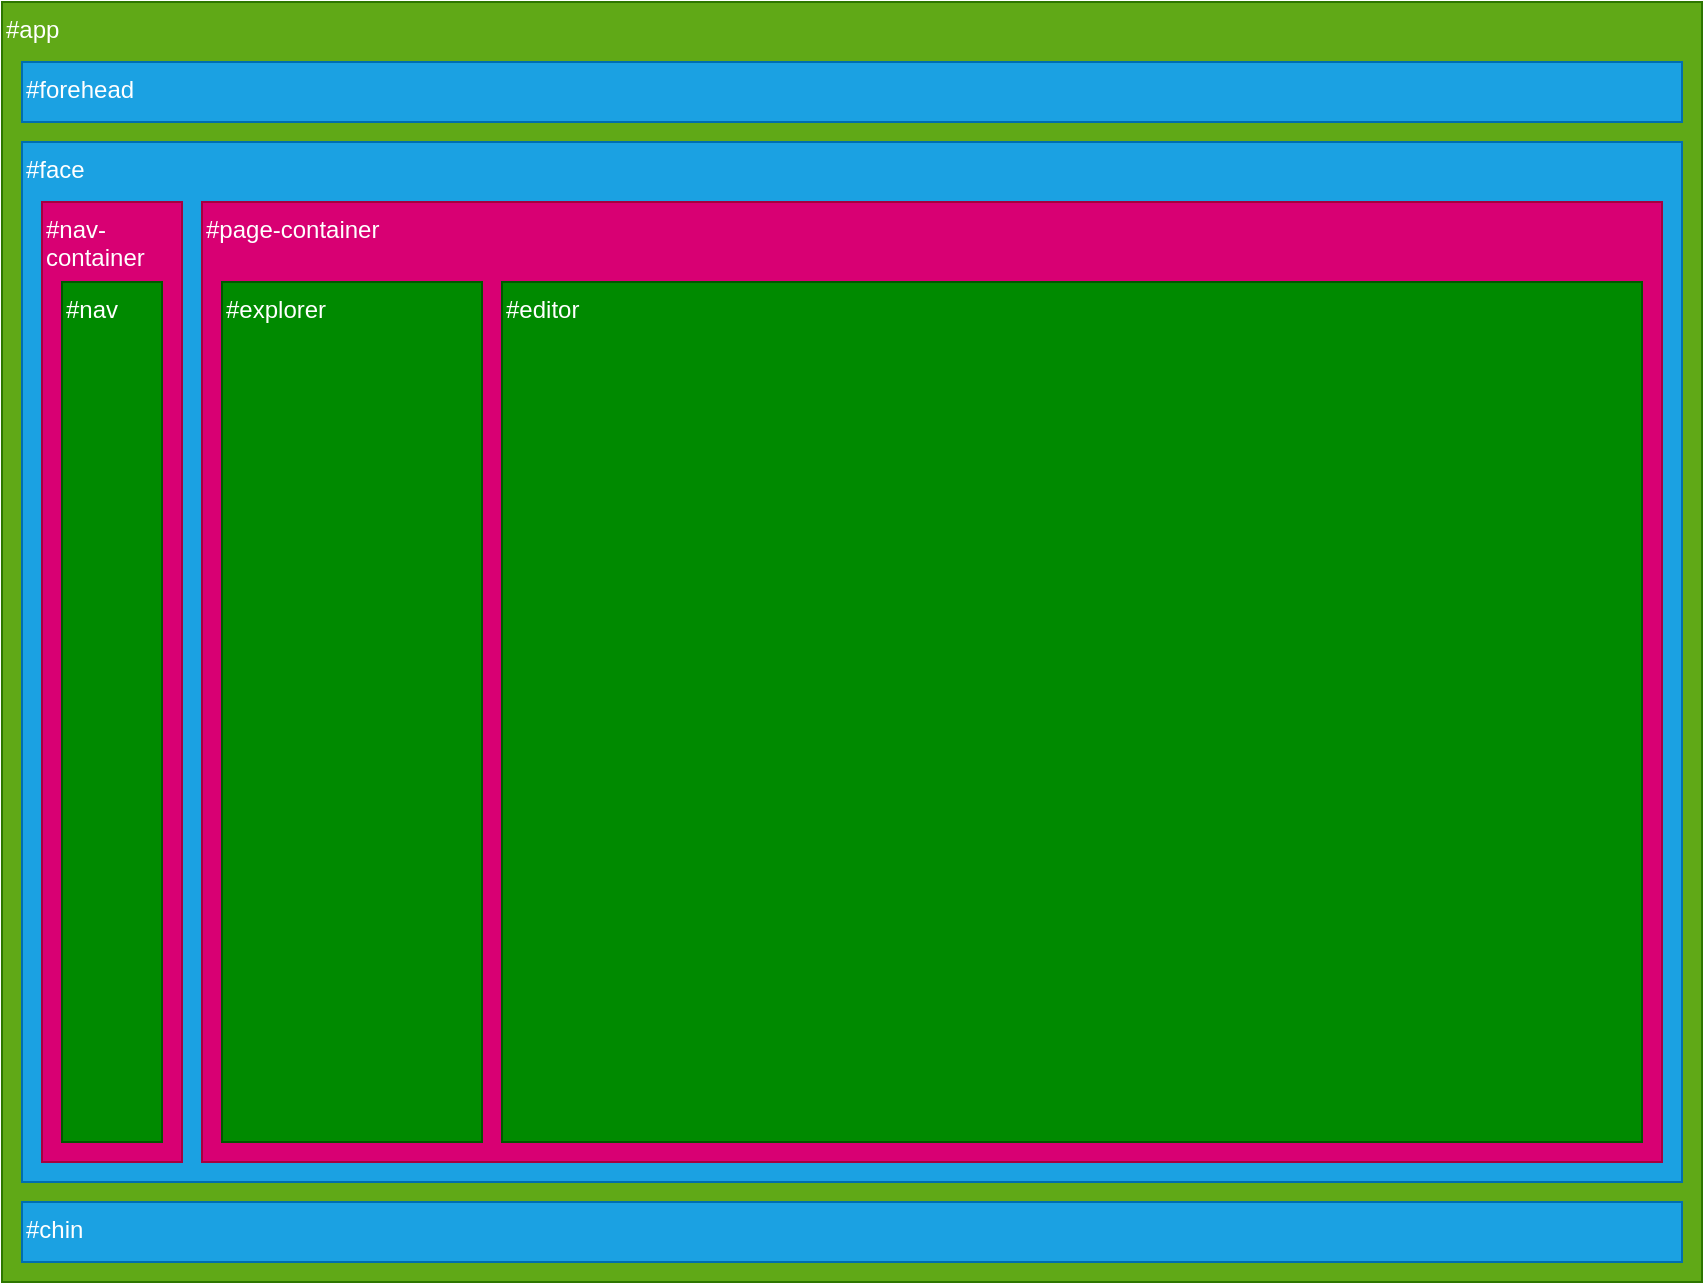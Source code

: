 <mxfile>
    <diagram id="CaRUOb8uimrEYN5OTZUg" name="Page-1">
        <mxGraphModel dx="1080" dy="790" grid="1" gridSize="10" guides="1" tooltips="1" connect="1" arrows="1" fold="1" page="1" pageScale="1" pageWidth="850" pageHeight="1100" math="0" shadow="0">
            <root>
                <mxCell id="0"/>
                <mxCell id="1" parent="0"/>
                <mxCell id="2" value="#app&lt;br&gt;" style="whiteSpace=wrap;html=1;align=left;verticalAlign=top;fillColor=#60a917;fontColor=#ffffff;strokeColor=#2D7600;" parent="1" vertex="1">
                    <mxGeometry y="40" width="850" height="640" as="geometry"/>
                </mxCell>
                <mxCell id="3" value="#forehead" style="rounded=0;whiteSpace=wrap;html=1;align=left;verticalAlign=top;fillColor=#1ba1e2;fontColor=#ffffff;strokeColor=#006EAF;" vertex="1" parent="1">
                    <mxGeometry x="10" y="70" width="830" height="30" as="geometry"/>
                </mxCell>
                <mxCell id="4" value="#chin" style="rounded=0;whiteSpace=wrap;html=1;align=left;verticalAlign=top;fillColor=#1ba1e2;fontColor=#ffffff;strokeColor=#006EAF;" vertex="1" parent="1">
                    <mxGeometry x="10" y="640" width="830" height="30" as="geometry"/>
                </mxCell>
                <mxCell id="5" value="#face" style="rounded=0;whiteSpace=wrap;html=1;align=left;verticalAlign=top;fillColor=#1ba1e2;fontColor=#ffffff;strokeColor=#006EAF;" vertex="1" parent="1">
                    <mxGeometry x="10" y="110" width="830" height="520" as="geometry"/>
                </mxCell>
                <mxCell id="6" value="#nav-container" style="rounded=0;whiteSpace=wrap;html=1;verticalAlign=top;align=left;fillColor=#d80073;fontColor=#ffffff;strokeColor=#A50040;" vertex="1" parent="1">
                    <mxGeometry x="20" y="140" width="70" height="480" as="geometry"/>
                </mxCell>
                <mxCell id="7" value="#nav" style="rounded=0;whiteSpace=wrap;html=1;align=left;verticalAlign=top;fillColor=#008a00;fontColor=#ffffff;strokeColor=#005700;" vertex="1" parent="1">
                    <mxGeometry x="30" y="180" width="50" height="430" as="geometry"/>
                </mxCell>
                <mxCell id="8" value="#page-container" style="rounded=0;whiteSpace=wrap;html=1;align=left;verticalAlign=top;fillColor=#d80073;fontColor=#ffffff;strokeColor=#A50040;" vertex="1" parent="1">
                    <mxGeometry x="100" y="140" width="730" height="480" as="geometry"/>
                </mxCell>
                <mxCell id="9" value="#explorer" style="rounded=0;whiteSpace=wrap;html=1;align=left;verticalAlign=top;fillColor=#008a00;fontColor=#ffffff;strokeColor=#005700;" vertex="1" parent="1">
                    <mxGeometry x="110" y="180" width="130" height="430" as="geometry"/>
                </mxCell>
                <mxCell id="10" value="#editor" style="rounded=0;whiteSpace=wrap;html=1;align=left;verticalAlign=top;fillColor=#008a00;fontColor=#ffffff;strokeColor=#005700;" vertex="1" parent="1">
                    <mxGeometry x="250" y="180" width="570" height="430" as="geometry"/>
                </mxCell>
            </root>
        </mxGraphModel>
    </diagram>
</mxfile>